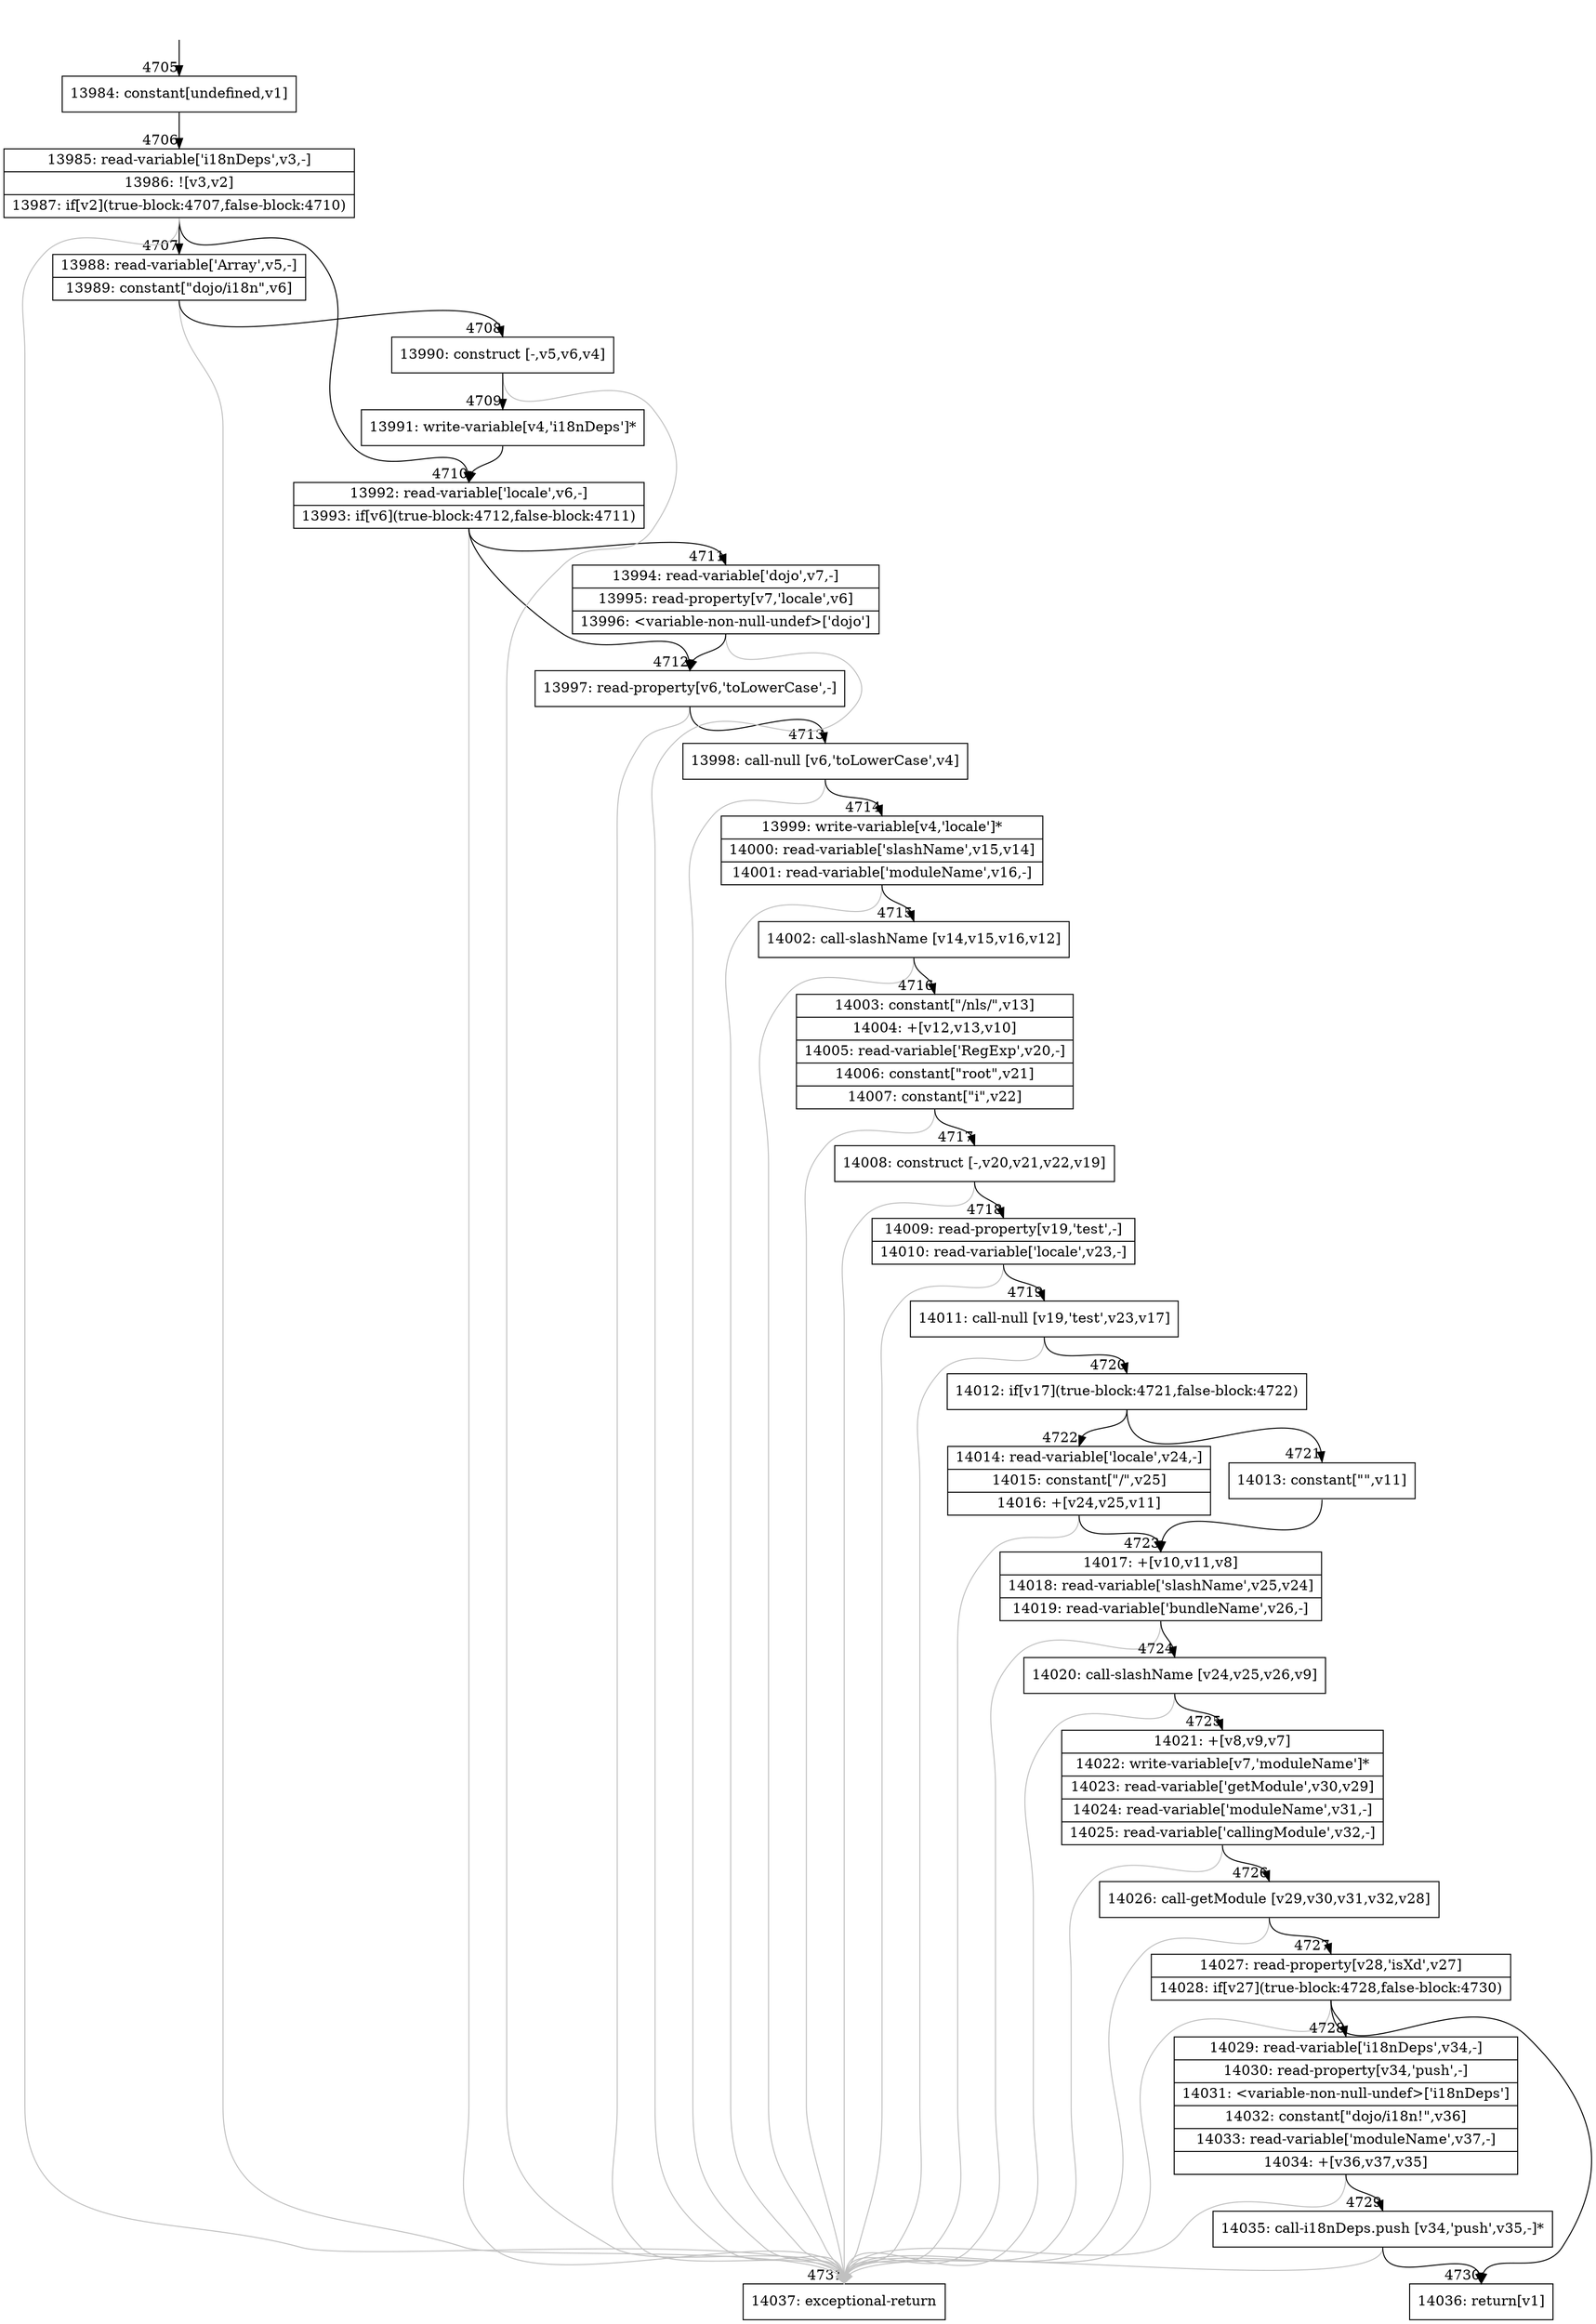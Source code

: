 digraph {
rankdir="TD"
BB_entry345[shape=none,label=""];
BB_entry345 -> BB4705 [tailport=s, headport=n, headlabel="    4705"]
BB4705 [shape=record label="{13984: constant[undefined,v1]}" ] 
BB4705 -> BB4706 [tailport=s, headport=n, headlabel="      4706"]
BB4706 [shape=record label="{13985: read-variable['i18nDeps',v3,-]|13986: ![v3,v2]|13987: if[v2](true-block:4707,false-block:4710)}" ] 
BB4706 -> BB4707 [tailport=s, headport=n, headlabel="      4707"]
BB4706 -> BB4710 [tailport=s, headport=n, headlabel="      4710"]
BB4706 -> BB4731 [tailport=s, headport=n, color=gray, headlabel="      4731"]
BB4707 [shape=record label="{13988: read-variable['Array',v5,-]|13989: constant[\"dojo/i18n\",v6]}" ] 
BB4707 -> BB4708 [tailport=s, headport=n, headlabel="      4708"]
BB4707 -> BB4731 [tailport=s, headport=n, color=gray]
BB4708 [shape=record label="{13990: construct [-,v5,v6,v4]}" ] 
BB4708 -> BB4709 [tailport=s, headport=n, headlabel="      4709"]
BB4708 -> BB4731 [tailport=s, headport=n, color=gray]
BB4709 [shape=record label="{13991: write-variable[v4,'i18nDeps']*}" ] 
BB4709 -> BB4710 [tailport=s, headport=n]
BB4710 [shape=record label="{13992: read-variable['locale',v6,-]|13993: if[v6](true-block:4712,false-block:4711)}" ] 
BB4710 -> BB4712 [tailport=s, headport=n, headlabel="      4712"]
BB4710 -> BB4711 [tailport=s, headport=n, headlabel="      4711"]
BB4710 -> BB4731 [tailport=s, headport=n, color=gray]
BB4711 [shape=record label="{13994: read-variable['dojo',v7,-]|13995: read-property[v7,'locale',v6]|13996: \<variable-non-null-undef\>['dojo']}" ] 
BB4711 -> BB4712 [tailport=s, headport=n]
BB4711 -> BB4731 [tailport=s, headport=n, color=gray]
BB4712 [shape=record label="{13997: read-property[v6,'toLowerCase',-]}" ] 
BB4712 -> BB4713 [tailport=s, headport=n, headlabel="      4713"]
BB4712 -> BB4731 [tailport=s, headport=n, color=gray]
BB4713 [shape=record label="{13998: call-null [v6,'toLowerCase',v4]}" ] 
BB4713 -> BB4714 [tailport=s, headport=n, headlabel="      4714"]
BB4713 -> BB4731 [tailport=s, headport=n, color=gray]
BB4714 [shape=record label="{13999: write-variable[v4,'locale']*|14000: read-variable['slashName',v15,v14]|14001: read-variable['moduleName',v16,-]}" ] 
BB4714 -> BB4715 [tailport=s, headport=n, headlabel="      4715"]
BB4714 -> BB4731 [tailport=s, headport=n, color=gray]
BB4715 [shape=record label="{14002: call-slashName [v14,v15,v16,v12]}" ] 
BB4715 -> BB4716 [tailport=s, headport=n, headlabel="      4716"]
BB4715 -> BB4731 [tailport=s, headport=n, color=gray]
BB4716 [shape=record label="{14003: constant[\"/nls/\",v13]|14004: +[v12,v13,v10]|14005: read-variable['RegExp',v20,-]|14006: constant[\"root\",v21]|14007: constant[\"i\",v22]}" ] 
BB4716 -> BB4717 [tailport=s, headport=n, headlabel="      4717"]
BB4716 -> BB4731 [tailport=s, headport=n, color=gray]
BB4717 [shape=record label="{14008: construct [-,v20,v21,v22,v19]}" ] 
BB4717 -> BB4718 [tailport=s, headport=n, headlabel="      4718"]
BB4717 -> BB4731 [tailport=s, headport=n, color=gray]
BB4718 [shape=record label="{14009: read-property[v19,'test',-]|14010: read-variable['locale',v23,-]}" ] 
BB4718 -> BB4719 [tailport=s, headport=n, headlabel="      4719"]
BB4718 -> BB4731 [tailport=s, headport=n, color=gray]
BB4719 [shape=record label="{14011: call-null [v19,'test',v23,v17]}" ] 
BB4719 -> BB4720 [tailport=s, headport=n, headlabel="      4720"]
BB4719 -> BB4731 [tailport=s, headport=n, color=gray]
BB4720 [shape=record label="{14012: if[v17](true-block:4721,false-block:4722)}" ] 
BB4720 -> BB4721 [tailport=s, headport=n, headlabel="      4721"]
BB4720 -> BB4722 [tailport=s, headport=n, headlabel="      4722"]
BB4721 [shape=record label="{14013: constant[\"\",v11]}" ] 
BB4721 -> BB4723 [tailport=s, headport=n, headlabel="      4723"]
BB4722 [shape=record label="{14014: read-variable['locale',v24,-]|14015: constant[\"/\",v25]|14016: +[v24,v25,v11]}" ] 
BB4722 -> BB4723 [tailport=s, headport=n]
BB4722 -> BB4731 [tailport=s, headport=n, color=gray]
BB4723 [shape=record label="{14017: +[v10,v11,v8]|14018: read-variable['slashName',v25,v24]|14019: read-variable['bundleName',v26,-]}" ] 
BB4723 -> BB4724 [tailport=s, headport=n, headlabel="      4724"]
BB4723 -> BB4731 [tailport=s, headport=n, color=gray]
BB4724 [shape=record label="{14020: call-slashName [v24,v25,v26,v9]}" ] 
BB4724 -> BB4725 [tailport=s, headport=n, headlabel="      4725"]
BB4724 -> BB4731 [tailport=s, headport=n, color=gray]
BB4725 [shape=record label="{14021: +[v8,v9,v7]|14022: write-variable[v7,'moduleName']*|14023: read-variable['getModule',v30,v29]|14024: read-variable['moduleName',v31,-]|14025: read-variable['callingModule',v32,-]}" ] 
BB4725 -> BB4726 [tailport=s, headport=n, headlabel="      4726"]
BB4725 -> BB4731 [tailport=s, headport=n, color=gray]
BB4726 [shape=record label="{14026: call-getModule [v29,v30,v31,v32,v28]}" ] 
BB4726 -> BB4727 [tailport=s, headport=n, headlabel="      4727"]
BB4726 -> BB4731 [tailport=s, headport=n, color=gray]
BB4727 [shape=record label="{14027: read-property[v28,'isXd',v27]|14028: if[v27](true-block:4728,false-block:4730)}" ] 
BB4727 -> BB4728 [tailport=s, headport=n, headlabel="      4728"]
BB4727 -> BB4730 [tailport=s, headport=n, headlabel="      4730"]
BB4727 -> BB4731 [tailport=s, headport=n, color=gray]
BB4728 [shape=record label="{14029: read-variable['i18nDeps',v34,-]|14030: read-property[v34,'push',-]|14031: \<variable-non-null-undef\>['i18nDeps']|14032: constant[\"dojo/i18n!\",v36]|14033: read-variable['moduleName',v37,-]|14034: +[v36,v37,v35]}" ] 
BB4728 -> BB4729 [tailport=s, headport=n, headlabel="      4729"]
BB4728 -> BB4731 [tailport=s, headport=n, color=gray]
BB4729 [shape=record label="{14035: call-i18nDeps.push [v34,'push',v35,-]*}" ] 
BB4729 -> BB4730 [tailport=s, headport=n]
BB4729 -> BB4731 [tailport=s, headport=n, color=gray]
BB4730 [shape=record label="{14036: return[v1]}" ] 
BB4731 [shape=record label="{14037: exceptional-return}" ] 
//#$~ 6493
}
